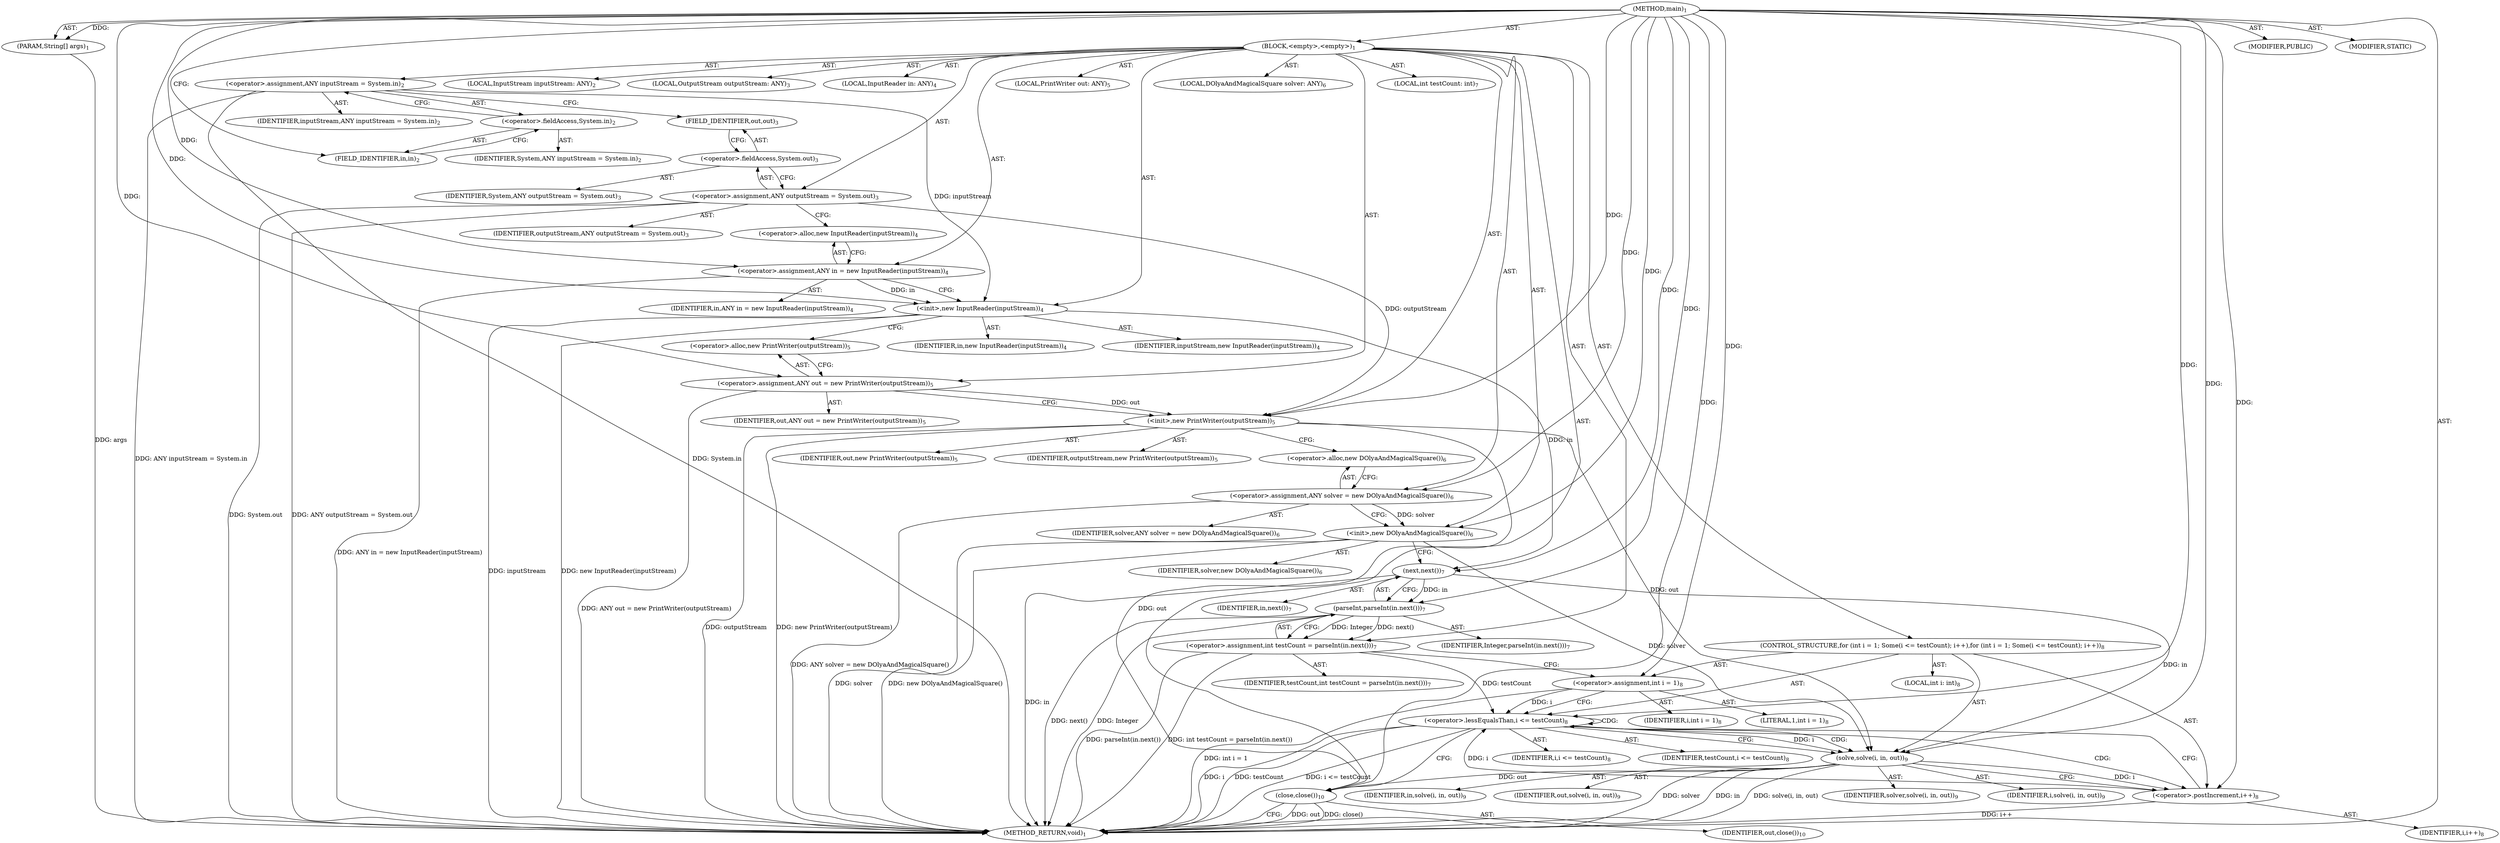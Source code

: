 digraph "main" {  
"23" [label = <(METHOD,main)<SUB>1</SUB>> ]
"24" [label = <(PARAM,String[] args)<SUB>1</SUB>> ]
"25" [label = <(BLOCK,&lt;empty&gt;,&lt;empty&gt;)<SUB>1</SUB>> ]
"26" [label = <(LOCAL,InputStream inputStream: ANY)<SUB>2</SUB>> ]
"27" [label = <(&lt;operator&gt;.assignment,ANY inputStream = System.in)<SUB>2</SUB>> ]
"28" [label = <(IDENTIFIER,inputStream,ANY inputStream = System.in)<SUB>2</SUB>> ]
"29" [label = <(&lt;operator&gt;.fieldAccess,System.in)<SUB>2</SUB>> ]
"30" [label = <(IDENTIFIER,System,ANY inputStream = System.in)<SUB>2</SUB>> ]
"31" [label = <(FIELD_IDENTIFIER,in,in)<SUB>2</SUB>> ]
"32" [label = <(LOCAL,OutputStream outputStream: ANY)<SUB>3</SUB>> ]
"33" [label = <(&lt;operator&gt;.assignment,ANY outputStream = System.out)<SUB>3</SUB>> ]
"34" [label = <(IDENTIFIER,outputStream,ANY outputStream = System.out)<SUB>3</SUB>> ]
"35" [label = <(&lt;operator&gt;.fieldAccess,System.out)<SUB>3</SUB>> ]
"36" [label = <(IDENTIFIER,System,ANY outputStream = System.out)<SUB>3</SUB>> ]
"37" [label = <(FIELD_IDENTIFIER,out,out)<SUB>3</SUB>> ]
"4" [label = <(LOCAL,InputReader in: ANY)<SUB>4</SUB>> ]
"38" [label = <(&lt;operator&gt;.assignment,ANY in = new InputReader(inputStream))<SUB>4</SUB>> ]
"39" [label = <(IDENTIFIER,in,ANY in = new InputReader(inputStream))<SUB>4</SUB>> ]
"40" [label = <(&lt;operator&gt;.alloc,new InputReader(inputStream))<SUB>4</SUB>> ]
"41" [label = <(&lt;init&gt;,new InputReader(inputStream))<SUB>4</SUB>> ]
"3" [label = <(IDENTIFIER,in,new InputReader(inputStream))<SUB>4</SUB>> ]
"42" [label = <(IDENTIFIER,inputStream,new InputReader(inputStream))<SUB>4</SUB>> ]
"6" [label = <(LOCAL,PrintWriter out: ANY)<SUB>5</SUB>> ]
"43" [label = <(&lt;operator&gt;.assignment,ANY out = new PrintWriter(outputStream))<SUB>5</SUB>> ]
"44" [label = <(IDENTIFIER,out,ANY out = new PrintWriter(outputStream))<SUB>5</SUB>> ]
"45" [label = <(&lt;operator&gt;.alloc,new PrintWriter(outputStream))<SUB>5</SUB>> ]
"46" [label = <(&lt;init&gt;,new PrintWriter(outputStream))<SUB>5</SUB>> ]
"5" [label = <(IDENTIFIER,out,new PrintWriter(outputStream))<SUB>5</SUB>> ]
"47" [label = <(IDENTIFIER,outputStream,new PrintWriter(outputStream))<SUB>5</SUB>> ]
"8" [label = <(LOCAL,DOlyaAndMagicalSquare solver: ANY)<SUB>6</SUB>> ]
"48" [label = <(&lt;operator&gt;.assignment,ANY solver = new DOlyaAndMagicalSquare())<SUB>6</SUB>> ]
"49" [label = <(IDENTIFIER,solver,ANY solver = new DOlyaAndMagicalSquare())<SUB>6</SUB>> ]
"50" [label = <(&lt;operator&gt;.alloc,new DOlyaAndMagicalSquare())<SUB>6</SUB>> ]
"51" [label = <(&lt;init&gt;,new DOlyaAndMagicalSquare())<SUB>6</SUB>> ]
"7" [label = <(IDENTIFIER,solver,new DOlyaAndMagicalSquare())<SUB>6</SUB>> ]
"52" [label = <(LOCAL,int testCount: int)<SUB>7</SUB>> ]
"53" [label = <(&lt;operator&gt;.assignment,int testCount = parseInt(in.next()))<SUB>7</SUB>> ]
"54" [label = <(IDENTIFIER,testCount,int testCount = parseInt(in.next()))<SUB>7</SUB>> ]
"55" [label = <(parseInt,parseInt(in.next()))<SUB>7</SUB>> ]
"56" [label = <(IDENTIFIER,Integer,parseInt(in.next()))<SUB>7</SUB>> ]
"57" [label = <(next,next())<SUB>7</SUB>> ]
"58" [label = <(IDENTIFIER,in,next())<SUB>7</SUB>> ]
"59" [label = <(CONTROL_STRUCTURE,for (int i = 1; Some(i &lt;= testCount); i++),for (int i = 1; Some(i &lt;= testCount); i++))<SUB>8</SUB>> ]
"60" [label = <(LOCAL,int i: int)<SUB>8</SUB>> ]
"61" [label = <(&lt;operator&gt;.assignment,int i = 1)<SUB>8</SUB>> ]
"62" [label = <(IDENTIFIER,i,int i = 1)<SUB>8</SUB>> ]
"63" [label = <(LITERAL,1,int i = 1)<SUB>8</SUB>> ]
"64" [label = <(&lt;operator&gt;.lessEqualsThan,i &lt;= testCount)<SUB>8</SUB>> ]
"65" [label = <(IDENTIFIER,i,i &lt;= testCount)<SUB>8</SUB>> ]
"66" [label = <(IDENTIFIER,testCount,i &lt;= testCount)<SUB>8</SUB>> ]
"67" [label = <(&lt;operator&gt;.postIncrement,i++)<SUB>8</SUB>> ]
"68" [label = <(IDENTIFIER,i,i++)<SUB>8</SUB>> ]
"69" [label = <(solve,solve(i, in, out))<SUB>9</SUB>> ]
"70" [label = <(IDENTIFIER,solver,solve(i, in, out))<SUB>9</SUB>> ]
"71" [label = <(IDENTIFIER,i,solve(i, in, out))<SUB>9</SUB>> ]
"72" [label = <(IDENTIFIER,in,solve(i, in, out))<SUB>9</SUB>> ]
"73" [label = <(IDENTIFIER,out,solve(i, in, out))<SUB>9</SUB>> ]
"74" [label = <(close,close())<SUB>10</SUB>> ]
"75" [label = <(IDENTIFIER,out,close())<SUB>10</SUB>> ]
"76" [label = <(MODIFIER,PUBLIC)> ]
"77" [label = <(MODIFIER,STATIC)> ]
"78" [label = <(METHOD_RETURN,void)<SUB>1</SUB>> ]
  "23" -> "24"  [ label = "AST: "] 
  "23" -> "25"  [ label = "AST: "] 
  "23" -> "76"  [ label = "AST: "] 
  "23" -> "77"  [ label = "AST: "] 
  "23" -> "78"  [ label = "AST: "] 
  "25" -> "26"  [ label = "AST: "] 
  "25" -> "27"  [ label = "AST: "] 
  "25" -> "32"  [ label = "AST: "] 
  "25" -> "33"  [ label = "AST: "] 
  "25" -> "4"  [ label = "AST: "] 
  "25" -> "38"  [ label = "AST: "] 
  "25" -> "41"  [ label = "AST: "] 
  "25" -> "6"  [ label = "AST: "] 
  "25" -> "43"  [ label = "AST: "] 
  "25" -> "46"  [ label = "AST: "] 
  "25" -> "8"  [ label = "AST: "] 
  "25" -> "48"  [ label = "AST: "] 
  "25" -> "51"  [ label = "AST: "] 
  "25" -> "52"  [ label = "AST: "] 
  "25" -> "53"  [ label = "AST: "] 
  "25" -> "59"  [ label = "AST: "] 
  "25" -> "74"  [ label = "AST: "] 
  "27" -> "28"  [ label = "AST: "] 
  "27" -> "29"  [ label = "AST: "] 
  "29" -> "30"  [ label = "AST: "] 
  "29" -> "31"  [ label = "AST: "] 
  "33" -> "34"  [ label = "AST: "] 
  "33" -> "35"  [ label = "AST: "] 
  "35" -> "36"  [ label = "AST: "] 
  "35" -> "37"  [ label = "AST: "] 
  "38" -> "39"  [ label = "AST: "] 
  "38" -> "40"  [ label = "AST: "] 
  "41" -> "3"  [ label = "AST: "] 
  "41" -> "42"  [ label = "AST: "] 
  "43" -> "44"  [ label = "AST: "] 
  "43" -> "45"  [ label = "AST: "] 
  "46" -> "5"  [ label = "AST: "] 
  "46" -> "47"  [ label = "AST: "] 
  "48" -> "49"  [ label = "AST: "] 
  "48" -> "50"  [ label = "AST: "] 
  "51" -> "7"  [ label = "AST: "] 
  "53" -> "54"  [ label = "AST: "] 
  "53" -> "55"  [ label = "AST: "] 
  "55" -> "56"  [ label = "AST: "] 
  "55" -> "57"  [ label = "AST: "] 
  "57" -> "58"  [ label = "AST: "] 
  "59" -> "60"  [ label = "AST: "] 
  "59" -> "61"  [ label = "AST: "] 
  "59" -> "64"  [ label = "AST: "] 
  "59" -> "67"  [ label = "AST: "] 
  "59" -> "69"  [ label = "AST: "] 
  "61" -> "62"  [ label = "AST: "] 
  "61" -> "63"  [ label = "AST: "] 
  "64" -> "65"  [ label = "AST: "] 
  "64" -> "66"  [ label = "AST: "] 
  "67" -> "68"  [ label = "AST: "] 
  "69" -> "70"  [ label = "AST: "] 
  "69" -> "71"  [ label = "AST: "] 
  "69" -> "72"  [ label = "AST: "] 
  "69" -> "73"  [ label = "AST: "] 
  "74" -> "75"  [ label = "AST: "] 
  "27" -> "37"  [ label = "CFG: "] 
  "33" -> "40"  [ label = "CFG: "] 
  "38" -> "41"  [ label = "CFG: "] 
  "41" -> "45"  [ label = "CFG: "] 
  "43" -> "46"  [ label = "CFG: "] 
  "46" -> "50"  [ label = "CFG: "] 
  "48" -> "51"  [ label = "CFG: "] 
  "51" -> "57"  [ label = "CFG: "] 
  "53" -> "61"  [ label = "CFG: "] 
  "74" -> "78"  [ label = "CFG: "] 
  "29" -> "27"  [ label = "CFG: "] 
  "35" -> "33"  [ label = "CFG: "] 
  "40" -> "38"  [ label = "CFG: "] 
  "45" -> "43"  [ label = "CFG: "] 
  "50" -> "48"  [ label = "CFG: "] 
  "55" -> "53"  [ label = "CFG: "] 
  "61" -> "64"  [ label = "CFG: "] 
  "64" -> "69"  [ label = "CFG: "] 
  "64" -> "74"  [ label = "CFG: "] 
  "67" -> "64"  [ label = "CFG: "] 
  "69" -> "67"  [ label = "CFG: "] 
  "31" -> "29"  [ label = "CFG: "] 
  "37" -> "35"  [ label = "CFG: "] 
  "57" -> "55"  [ label = "CFG: "] 
  "23" -> "31"  [ label = "CFG: "] 
  "24" -> "78"  [ label = "DDG: args"] 
  "27" -> "78"  [ label = "DDG: System.in"] 
  "27" -> "78"  [ label = "DDG: ANY inputStream = System.in"] 
  "33" -> "78"  [ label = "DDG: System.out"] 
  "33" -> "78"  [ label = "DDG: ANY outputStream = System.out"] 
  "38" -> "78"  [ label = "DDG: ANY in = new InputReader(inputStream)"] 
  "41" -> "78"  [ label = "DDG: inputStream"] 
  "41" -> "78"  [ label = "DDG: new InputReader(inputStream)"] 
  "43" -> "78"  [ label = "DDG: ANY out = new PrintWriter(outputStream)"] 
  "46" -> "78"  [ label = "DDG: outputStream"] 
  "46" -> "78"  [ label = "DDG: new PrintWriter(outputStream)"] 
  "48" -> "78"  [ label = "DDG: ANY solver = new DOlyaAndMagicalSquare()"] 
  "51" -> "78"  [ label = "DDG: solver"] 
  "51" -> "78"  [ label = "DDG: new DOlyaAndMagicalSquare()"] 
  "57" -> "78"  [ label = "DDG: in"] 
  "55" -> "78"  [ label = "DDG: next()"] 
  "53" -> "78"  [ label = "DDG: parseInt(in.next())"] 
  "53" -> "78"  [ label = "DDG: int testCount = parseInt(in.next())"] 
  "61" -> "78"  [ label = "DDG: int i = 1"] 
  "64" -> "78"  [ label = "DDG: i"] 
  "64" -> "78"  [ label = "DDG: testCount"] 
  "64" -> "78"  [ label = "DDG: i &lt;= testCount"] 
  "74" -> "78"  [ label = "DDG: out"] 
  "74" -> "78"  [ label = "DDG: close()"] 
  "69" -> "78"  [ label = "DDG: solver"] 
  "69" -> "78"  [ label = "DDG: in"] 
  "69" -> "78"  [ label = "DDG: solve(i, in, out)"] 
  "67" -> "78"  [ label = "DDG: i++"] 
  "55" -> "78"  [ label = "DDG: Integer"] 
  "23" -> "24"  [ label = "DDG: "] 
  "23" -> "38"  [ label = "DDG: "] 
  "23" -> "43"  [ label = "DDG: "] 
  "23" -> "48"  [ label = "DDG: "] 
  "55" -> "53"  [ label = "DDG: Integer"] 
  "55" -> "53"  [ label = "DDG: next()"] 
  "38" -> "41"  [ label = "DDG: in"] 
  "23" -> "41"  [ label = "DDG: "] 
  "27" -> "41"  [ label = "DDG: inputStream"] 
  "43" -> "46"  [ label = "DDG: out"] 
  "23" -> "46"  [ label = "DDG: "] 
  "33" -> "46"  [ label = "DDG: outputStream"] 
  "48" -> "51"  [ label = "DDG: solver"] 
  "23" -> "51"  [ label = "DDG: "] 
  "23" -> "61"  [ label = "DDG: "] 
  "46" -> "74"  [ label = "DDG: out"] 
  "69" -> "74"  [ label = "DDG: out"] 
  "23" -> "74"  [ label = "DDG: "] 
  "23" -> "55"  [ label = "DDG: "] 
  "57" -> "55"  [ label = "DDG: in"] 
  "61" -> "64"  [ label = "DDG: i"] 
  "67" -> "64"  [ label = "DDG: i"] 
  "23" -> "64"  [ label = "DDG: "] 
  "53" -> "64"  [ label = "DDG: testCount"] 
  "69" -> "67"  [ label = "DDG: i"] 
  "23" -> "67"  [ label = "DDG: "] 
  "51" -> "69"  [ label = "DDG: solver"] 
  "23" -> "69"  [ label = "DDG: "] 
  "64" -> "69"  [ label = "DDG: i"] 
  "57" -> "69"  [ label = "DDG: in"] 
  "46" -> "69"  [ label = "DDG: out"] 
  "41" -> "57"  [ label = "DDG: in"] 
  "23" -> "57"  [ label = "DDG: "] 
  "64" -> "69"  [ label = "CDG: "] 
  "64" -> "67"  [ label = "CDG: "] 
  "64" -> "64"  [ label = "CDG: "] 
}
